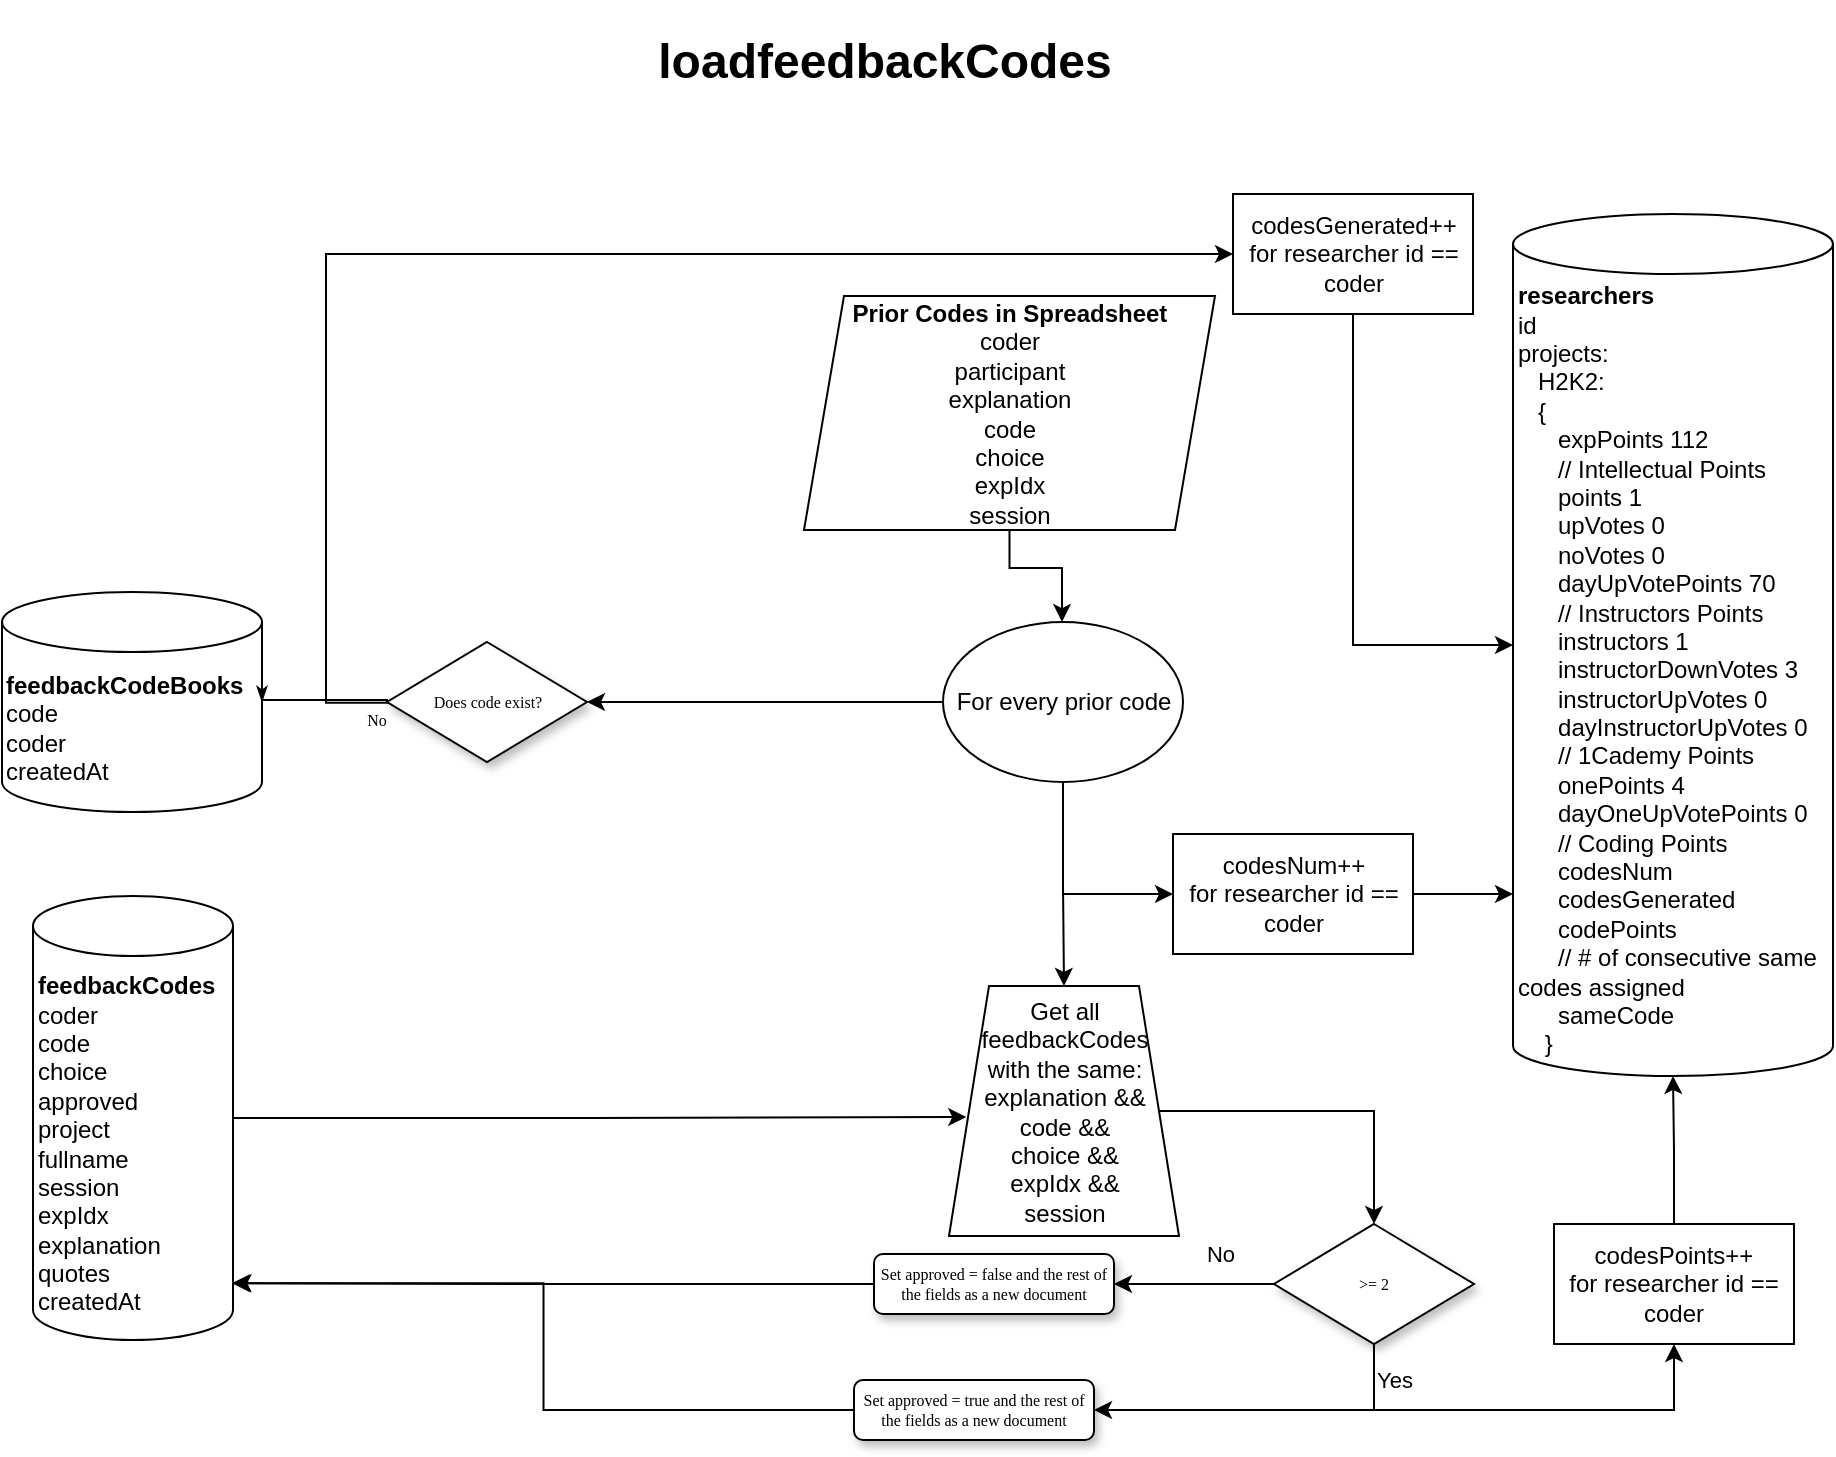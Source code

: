<mxfile>
    <diagram id="vwbJsP5kCBEH-EEFsKNK" name="Page-1">
        <mxGraphModel dx="966" dy="383" grid="1" gridSize="10" guides="1" tooltips="1" connect="1" arrows="1" fold="1" page="1" pageScale="1" pageWidth="850" pageHeight="1100" math="0" shadow="0">
            <root>
                <mxCell id="0"/>
                <mxCell id="1" parent="0"/>
                <mxCell id="3" value="&lt;b&gt;feedbackCodeBooks&lt;/b&gt;&lt;br&gt;&lt;div&gt;code&lt;/div&gt;&lt;div&gt;coder&lt;/div&gt;&lt;div&gt;createdAt&lt;/div&gt;" style="shape=cylinder3;whiteSpace=wrap;html=1;boundedLbl=1;backgroundOutline=1;size=15;align=left;" parent="1" vertex="1">
                    <mxGeometry x="57" y="370" width="130" height="110" as="geometry"/>
                </mxCell>
                <mxCell id="4" style="edgeStyle=orthogonalEdgeStyle;rounded=0;orthogonalLoop=1;jettySize=auto;html=1;entryX=0.075;entryY=0.524;entryDx=0;entryDy=0;entryPerimeter=0;" parent="1" source="5" target="16" edge="1">
                    <mxGeometry relative="1" as="geometry">
                        <mxPoint x="339" y="633" as="targetPoint"/>
                    </mxGeometry>
                </mxCell>
                <mxCell id="5" value="&lt;b&gt;feedbackCodes&lt;/b&gt;&lt;br&gt;&lt;div&gt;coder&lt;/div&gt;&lt;div&gt;code&lt;/div&gt;&lt;div&gt;&lt;span style=&quot;text-align: center&quot;&gt;choice&lt;/span&gt;&lt;br&gt;&lt;/div&gt;&lt;div&gt;approved&lt;/div&gt;&lt;div&gt;project&lt;/div&gt;&lt;div&gt;fullname&lt;/div&gt;&lt;div&gt;session&lt;/div&gt;&lt;div&gt;expIdx&lt;/div&gt;&lt;div&gt;explanation&lt;/div&gt;&lt;div&gt;quotes&lt;/div&gt;&lt;div&gt;createdAt&lt;/div&gt;" style="shape=cylinder3;whiteSpace=wrap;html=1;boundedLbl=1;backgroundOutline=1;size=15;align=left;" parent="1" vertex="1">
                    <mxGeometry x="72.5" y="522" width="100" height="222" as="geometry"/>
                </mxCell>
                <mxCell id="6" style="edgeStyle=orthogonalEdgeStyle;rounded=0;orthogonalLoop=1;jettySize=auto;html=1;" parent="1" source="7" target="11" edge="1">
                    <mxGeometry relative="1" as="geometry">
                        <mxPoint x="587.5" y="361" as="targetPoint"/>
                        <Array as="points">
                            <mxPoint x="561" y="358"/>
                            <mxPoint x="587" y="358"/>
                        </Array>
                    </mxGeometry>
                </mxCell>
                <mxCell id="7" value="&lt;b&gt;Prior Codes in Spreadsheet&lt;br&gt;&lt;/b&gt;coder&lt;br&gt;participant&lt;br&gt;explanation&lt;br&gt;code&lt;br&gt;choice&lt;br&gt;expIdx&lt;br&gt;session" style="shape=parallelogram;perimeter=parallelogramPerimeter;whiteSpace=wrap;html=1;fixedSize=1;align=center;" parent="1" vertex="1">
                    <mxGeometry x="458" y="222" width="205.5" height="117" as="geometry"/>
                </mxCell>
                <mxCell id="8" style="edgeStyle=orthogonalEdgeStyle;rounded=0;orthogonalLoop=1;jettySize=auto;html=1;entryX=1;entryY=0.5;entryDx=0;entryDy=0;" parent="1" source="11" target="14" edge="1">
                    <mxGeometry relative="1" as="geometry"/>
                </mxCell>
                <mxCell id="9" style="edgeStyle=orthogonalEdgeStyle;rounded=0;orthogonalLoop=1;jettySize=auto;html=1;" parent="1" source="11" target="16" edge="1">
                    <mxGeometry relative="1" as="geometry"/>
                </mxCell>
                <mxCell id="10" style="edgeStyle=orthogonalEdgeStyle;rounded=0;orthogonalLoop=1;jettySize=auto;html=1;exitX=0.5;exitY=1;exitDx=0;exitDy=0;entryX=0;entryY=0.5;entryDx=0;entryDy=0;" parent="1" source="11" target="30" edge="1">
                    <mxGeometry relative="1" as="geometry">
                        <mxPoint x="652.5" y="541" as="targetPoint"/>
                    </mxGeometry>
                </mxCell>
                <mxCell id="11" value="For every prior code" style="ellipse;whiteSpace=wrap;html=1;" parent="1" vertex="1">
                    <mxGeometry x="527.5" y="385" width="120" height="80" as="geometry"/>
                </mxCell>
                <mxCell id="12" value="No" style="edgeStyle=orthogonalEdgeStyle;rounded=0;html=1;labelBackgroundColor=none;startSize=5;endArrow=classicThin;endFill=1;endSize=5;jettySize=auto;orthogonalLoop=1;strokeWidth=1;fontFamily=Verdana;fontSize=8;exitX=0;exitY=0.5;exitDx=0;exitDy=0;entryX=1;entryY=0.5;entryDx=0;entryDy=0;entryPerimeter=0;" parent="1" source="14" target="3" edge="1">
                    <mxGeometry x="-0.778" y="10" relative="1" as="geometry">
                        <mxPoint as="offset"/>
                        <mxPoint x="299.5" y="604" as="sourcePoint"/>
                        <mxPoint x="239.5" y="493" as="targetPoint"/>
                        <Array as="points">
                            <mxPoint x="187.5" y="424"/>
                        </Array>
                    </mxGeometry>
                </mxCell>
                <mxCell id="13" style="edgeStyle=orthogonalEdgeStyle;rounded=0;orthogonalLoop=1;jettySize=auto;html=1;exitX=0.037;exitY=0.507;exitDx=0;exitDy=0;exitPerimeter=0;entryX=0;entryY=0.5;entryDx=0;entryDy=0;" parent="1" source="14" target="28" edge="1">
                    <mxGeometry relative="1" as="geometry">
                        <Array as="points">
                            <mxPoint x="219" y="425"/>
                            <mxPoint x="219" y="201"/>
                        </Array>
                    </mxGeometry>
                </mxCell>
                <mxCell id="14" value="Does code exist?" style="rhombus;whiteSpace=wrap;html=1;rounded=0;shadow=1;labelBackgroundColor=none;strokeWidth=1;fontFamily=Verdana;fontSize=8;align=center;" parent="1" vertex="1">
                    <mxGeometry x="249.5" y="395" width="100" height="60" as="geometry"/>
                </mxCell>
                <mxCell id="15" style="edgeStyle=orthogonalEdgeStyle;rounded=0;orthogonalLoop=1;jettySize=auto;html=1;entryX=0.5;entryY=0;entryDx=0;entryDy=0;" parent="1" source="16" target="22" edge="1">
                    <mxGeometry relative="1" as="geometry"/>
                </mxCell>
                <mxCell id="16" value="Get all feedbackCodes&lt;br&gt;with the same:&lt;br&gt;explanation &amp;amp;&amp;amp;&lt;br&gt;code &amp;amp;&amp;amp;&lt;br&gt;choice &amp;amp;&amp;amp;&lt;br&gt;expIdx &amp;amp;&amp;amp;&lt;br&gt;session" style="shape=trapezoid;perimeter=trapezoidPerimeter;whiteSpace=wrap;html=1;fixedSize=1;" parent="1" vertex="1">
                    <mxGeometry x="530.5" y="567" width="115" height="125" as="geometry"/>
                </mxCell>
                <mxCell id="17" style="edgeStyle=orthogonalEdgeStyle;rounded=0;orthogonalLoop=1;jettySize=auto;html=1;entryX=1.002;entryY=0.872;entryDx=0;entryDy=0;entryPerimeter=0;exitX=0;exitY=0.5;exitDx=0;exitDy=0;startArrow=none;" parent="1" source="23" target="5" edge="1">
                    <mxGeometry relative="1" as="geometry">
                        <Array as="points"/>
                    </mxGeometry>
                </mxCell>
                <mxCell id="18" value="Yes" style="edgeStyle=orthogonalEdgeStyle;rounded=0;orthogonalLoop=1;jettySize=auto;html=1;entryX=1;entryY=0.5;entryDx=0;entryDy=0;exitX=0.5;exitY=1;exitDx=0;exitDy=0;" parent="1" source="22" target="23" edge="1">
                    <mxGeometry x="-0.8" y="10" relative="1" as="geometry">
                        <mxPoint as="offset"/>
                    </mxGeometry>
                </mxCell>
                <mxCell id="19" style="edgeStyle=orthogonalEdgeStyle;rounded=0;orthogonalLoop=1;jettySize=auto;html=1;" parent="1" source="22" target="25" edge="1">
                    <mxGeometry relative="1" as="geometry"/>
                </mxCell>
                <mxCell id="20" value="No" style="edgeLabel;html=1;align=center;verticalAlign=middle;resizable=0;points=[];" parent="19" connectable="0" vertex="1">
                    <mxGeometry x="-0.325" y="-1" relative="1" as="geometry">
                        <mxPoint y="-14" as="offset"/>
                    </mxGeometry>
                </mxCell>
                <mxCell id="21" style="edgeStyle=orthogonalEdgeStyle;rounded=0;orthogonalLoop=1;jettySize=auto;html=1;entryX=0.5;entryY=1;entryDx=0;entryDy=0;exitX=0.5;exitY=1;exitDx=0;exitDy=0;" parent="1" source="22" target="32" edge="1">
                    <mxGeometry relative="1" as="geometry">
                        <Array as="points">
                            <mxPoint x="743" y="779"/>
                            <mxPoint x="893" y="779"/>
                        </Array>
                    </mxGeometry>
                </mxCell>
                <mxCell id="22" value="&amp;gt;= 2" style="rhombus;whiteSpace=wrap;html=1;rounded=0;shadow=1;labelBackgroundColor=none;strokeWidth=1;fontFamily=Verdana;fontSize=8;align=center;" parent="1" vertex="1">
                    <mxGeometry x="693" y="686" width="100" height="60" as="geometry"/>
                </mxCell>
                <mxCell id="23" value="Set approved = true&amp;nbsp;and the rest of the fields as a new document" style="rounded=1;whiteSpace=wrap;html=1;shadow=1;labelBackgroundColor=none;strokeWidth=1;fontFamily=Verdana;fontSize=8;align=center;" parent="1" vertex="1">
                    <mxGeometry x="483" y="764" width="120" height="30" as="geometry"/>
                </mxCell>
                <mxCell id="24" style="edgeStyle=orthogonalEdgeStyle;rounded=0;orthogonalLoop=1;jettySize=auto;html=1;entryX=0.995;entryY=0.872;entryDx=0;entryDy=0;entryPerimeter=0;" parent="1" source="25" target="5" edge="1">
                    <mxGeometry relative="1" as="geometry"/>
                </mxCell>
                <mxCell id="25" value="Set approved = false and the rest of the fields&amp;nbsp;as a new document" style="rounded=1;whiteSpace=wrap;html=1;shadow=1;labelBackgroundColor=none;strokeWidth=1;fontFamily=Verdana;fontSize=8;align=center;" parent="1" vertex="1">
                    <mxGeometry x="493" y="701" width="120" height="30" as="geometry"/>
                </mxCell>
                <mxCell id="26" value="&lt;b&gt;researchers&lt;/b&gt;&lt;br&gt;id&lt;br&gt;projects:&lt;br&gt;&amp;nbsp; &amp;nbsp;H2K2:&lt;br&gt;&amp;nbsp; &amp;nbsp;{&lt;br&gt;&amp;nbsp; &amp;nbsp; &amp;nbsp; expPoints 112&lt;br&gt;&amp;nbsp; &amp;nbsp; &amp;nbsp; // Intellectual Points&lt;br&gt;&amp;nbsp; &amp;nbsp; &amp;nbsp; points 1&lt;br&gt;&amp;nbsp; &amp;nbsp; &amp;nbsp; upVotes 0&amp;nbsp;&lt;br&gt;&amp;nbsp; &amp;nbsp; &amp;nbsp; noVotes 0&lt;br&gt;&lt;div&gt;&amp;nbsp; &amp;nbsp; &amp;nbsp; dayUpVotePoints 70&amp;nbsp;&lt;/div&gt;&amp;nbsp; &amp;nbsp; &amp;nbsp; // Instructors&amp;nbsp;Points&lt;br&gt;&amp;nbsp; &amp;nbsp; &amp;nbsp; instructors 1&lt;br&gt;&amp;nbsp; &amp;nbsp; &amp;nbsp; instructorDownVotes 3&lt;br&gt;&amp;nbsp; &amp;nbsp; &amp;nbsp; instructorUpVotes 0&lt;br&gt;&amp;nbsp; &amp;nbsp; &amp;nbsp;&amp;nbsp;&lt;span style=&quot;color: rgb(0 , 0 , 0)&quot;&gt;dayInstructorUpVotes 0&lt;/span&gt;&lt;br&gt;&lt;div&gt;&lt;/div&gt;&amp;nbsp; &amp;nbsp; &amp;nbsp; // 1Cademy&amp;nbsp;Points&lt;br&gt;&amp;nbsp; &amp;nbsp; &amp;nbsp; onePoints 4&lt;br&gt;&amp;nbsp; &amp;nbsp; &amp;nbsp; dayOneUpVotePoints 0&lt;br&gt;&amp;nbsp; &amp;nbsp; &amp;nbsp; // Coding Points&lt;br&gt;&amp;nbsp; &amp;nbsp; &amp;nbsp; codesNum&lt;br&gt;&amp;nbsp; &amp;nbsp; &amp;nbsp; codesGenerated&lt;br&gt;&amp;nbsp; &amp;nbsp; &amp;nbsp; codePoints&lt;br&gt;&amp;nbsp; &amp;nbsp; &amp;nbsp; // # of consecutive same codes assigned&lt;br&gt;&amp;nbsp; &amp;nbsp; &amp;nbsp; sameCode&lt;br&gt;&amp;nbsp; &amp;nbsp; }" style="shape=cylinder3;whiteSpace=wrap;html=1;boundedLbl=1;backgroundOutline=1;size=15;align=left;" parent="1" vertex="1">
                    <mxGeometry x="812.5" y="181" width="160" height="431" as="geometry"/>
                </mxCell>
                <mxCell id="27" style="edgeStyle=orthogonalEdgeStyle;rounded=0;orthogonalLoop=1;jettySize=auto;html=1;exitX=0.5;exitY=1;exitDx=0;exitDy=0;" parent="1" source="28" target="26" edge="1">
                    <mxGeometry relative="1" as="geometry"/>
                </mxCell>
                <mxCell id="28" value="codesGenerated++&lt;br&gt;for researcher id == coder" style="rounded=0;whiteSpace=wrap;html=1;" parent="1" vertex="1">
                    <mxGeometry x="672.5" y="171" width="120" height="60" as="geometry"/>
                </mxCell>
                <mxCell id="29" style="edgeStyle=orthogonalEdgeStyle;rounded=0;orthogonalLoop=1;jettySize=auto;html=1;entryX=0;entryY=0.789;entryDx=0;entryDy=0;entryPerimeter=0;" parent="1" source="30" target="26" edge="1">
                    <mxGeometry relative="1" as="geometry"/>
                </mxCell>
                <mxCell id="30" value="codesNum++&lt;br&gt;for researcher id == coder" style="rounded=0;whiteSpace=wrap;html=1;" parent="1" vertex="1">
                    <mxGeometry x="642.5" y="491" width="120" height="60" as="geometry"/>
                </mxCell>
                <mxCell id="31" style="edgeStyle=orthogonalEdgeStyle;rounded=0;orthogonalLoop=1;jettySize=auto;html=1;entryX=0.5;entryY=1;entryDx=0;entryDy=0;entryPerimeter=0;" parent="1" source="32" target="26" edge="1">
                    <mxGeometry relative="1" as="geometry"/>
                </mxCell>
                <mxCell id="32" value="codesPoints++&lt;br&gt;for researcher id == coder" style="rounded=0;whiteSpace=wrap;html=1;" parent="1" vertex="1">
                    <mxGeometry x="833" y="686" width="120" height="60" as="geometry"/>
                </mxCell>
                <mxCell id="33" value="&lt;h1&gt;loadfeedbackCodes&lt;/h1&gt;" style="text;html=1;resizable=0;autosize=1;align=center;verticalAlign=middle;points=[];fillColor=none;strokeColor=none;rounded=0;" parent="1" vertex="1">
                    <mxGeometry x="377.5" y="80" width="240" height="50" as="geometry"/>
                </mxCell>
            </root>
        </mxGraphModel>
    </diagram>
</mxfile>